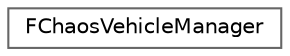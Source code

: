 digraph "Graphical Class Hierarchy"
{
 // INTERACTIVE_SVG=YES
 // LATEX_PDF_SIZE
  bgcolor="transparent";
  edge [fontname=Helvetica,fontsize=10,labelfontname=Helvetica,labelfontsize=10];
  node [fontname=Helvetica,fontsize=10,shape=box,height=0.2,width=0.4];
  rankdir="LR";
  Node0 [id="Node000000",label="FChaosVehicleManager",height=0.2,width=0.4,color="grey40", fillcolor="white", style="filled",URL="$dd/db4/classFChaosVehicleManager.html",tooltip=" "];
}
